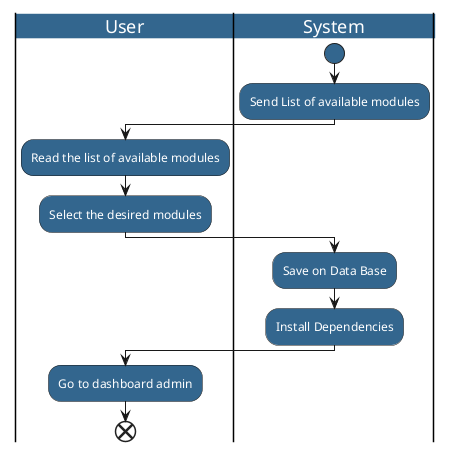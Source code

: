 @startuml
<style>
    activityDiagram {
      BackgroundColor #33668E
      FontColor #fff
    }
    arrow {
        FontColor #33668E
        FontName arial
        FontSize 15
    }
    document {
        BackgroundColor Transparent
    }
</style>
|User|
|System|
start
:Send List of available modules;

|User|
:Read the list of available modules;
:Select the desired modules;

|System|
:Save on Data Base;
:Install Dependencies;

|User|
:Go to dashboard admin;
end

@enduml
